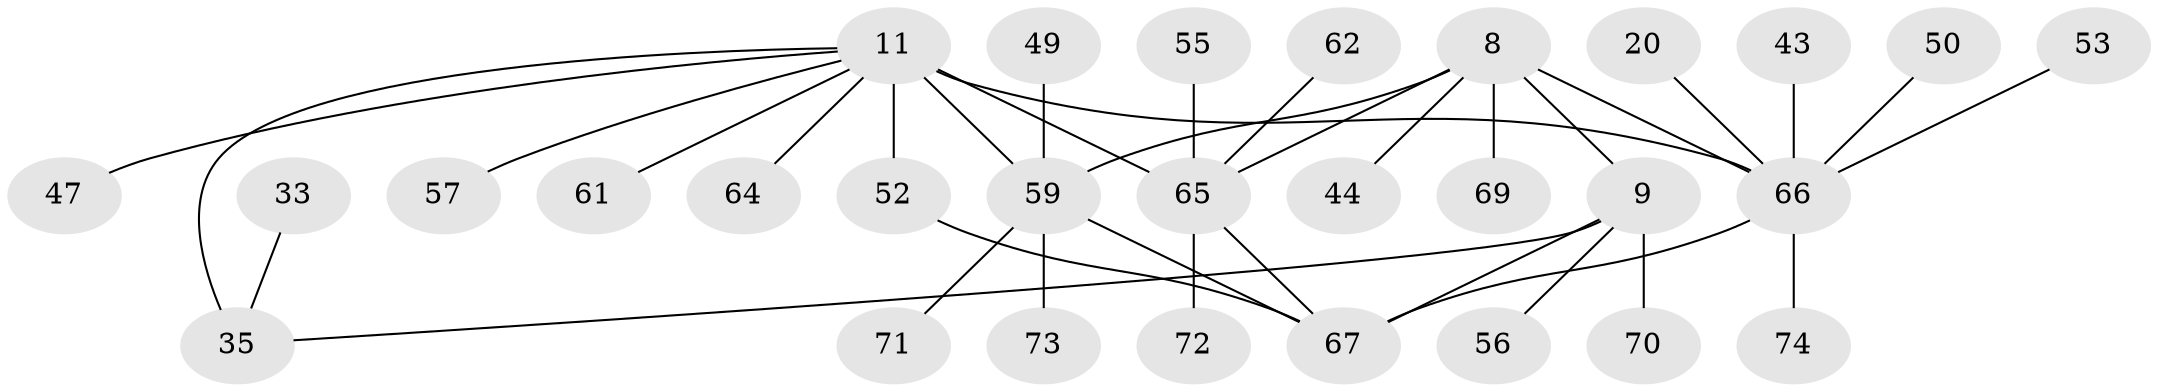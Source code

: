 // original degree distribution, {8: 0.02702702702702703, 4: 0.05405405405405406, 6: 0.05405405405405406, 7: 0.04054054054054054, 3: 0.10810810810810811, 9: 0.013513513513513514, 5: 0.013513513513513514, 2: 0.24324324324324326, 1: 0.44594594594594594}
// Generated by graph-tools (version 1.1) at 2025/57/03/04/25 21:57:37]
// undirected, 29 vertices, 35 edges
graph export_dot {
graph [start="1"]
  node [color=gray90,style=filled];
  8;
  9 [super="+7"];
  11 [super="+1"];
  20;
  33;
  35 [super="+32"];
  43;
  44;
  47;
  49;
  50 [super="+24"];
  52 [super="+51"];
  53;
  55;
  56;
  57;
  59 [super="+48+28+3"];
  61 [super="+37+54"];
  62;
  64 [super="+63"];
  65 [super="+21+27+36+38+41+12+31+39+46"];
  66 [super="+15+60"];
  67 [super="+26+6"];
  69 [super="+23"];
  70 [super="+58"];
  71;
  72 [super="+45+68"];
  73;
  74;
  8 -- 9 [weight=2];
  8 -- 44;
  8 -- 59 [weight=2];
  8 -- 69;
  8 -- 65;
  8 -- 66 [weight=2];
  9 -- 56;
  9 -- 35;
  9 -- 70;
  9 -- 67;
  11 -- 47;
  11 -- 57;
  11 -- 52;
  11 -- 59 [weight=3];
  11 -- 35 [weight=2];
  11 -- 61;
  11 -- 64;
  11 -- 65 [weight=2];
  11 -- 66 [weight=2];
  20 -- 66;
  33 -- 35;
  43 -- 66;
  49 -- 59;
  50 -- 66;
  52 -- 67 [weight=2];
  53 -- 66;
  55 -- 65;
  59 -- 71;
  59 -- 73;
  59 -- 67;
  62 -- 65;
  65 -- 72;
  65 -- 67;
  66 -- 67 [weight=3];
  66 -- 74;
}
